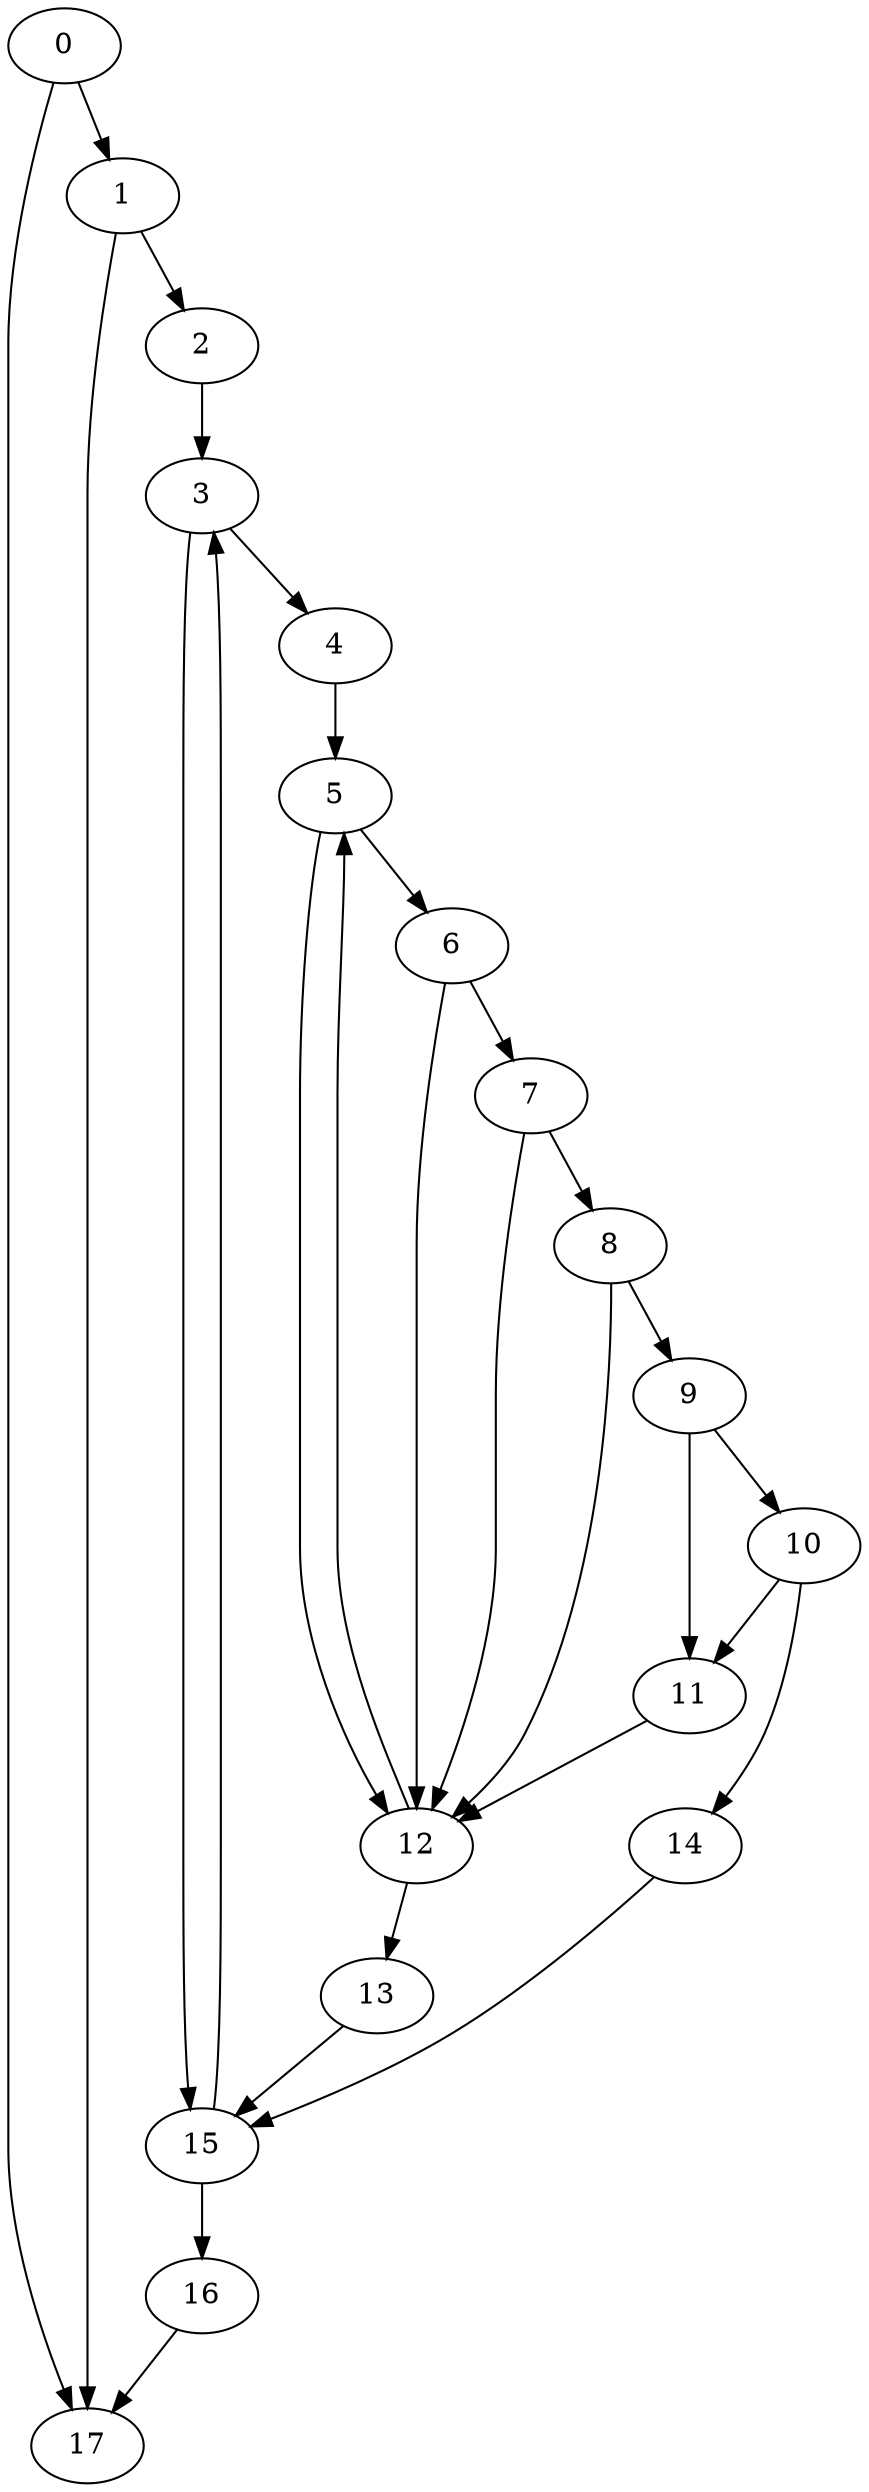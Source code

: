 digraph {
	0
	1
	2
	3
	4
	5
	6
	7
	8
	9
	10
	11
	12
	13
	14
	15
	16
	17
	8 -> 9
	0 -> 1
	2 -> 3
	15 -> 3
	12 -> 5
	4 -> 5
	7 -> 8
	9 -> 10
	7 -> 12
	8 -> 12
	11 -> 12
	5 -> 12
	6 -> 12
	12 -> 13
	3 -> 4
	9 -> 11
	10 -> 11
	10 -> 14
	1 -> 2
	5 -> 6
	6 -> 7
	3 -> 15
	13 -> 15
	14 -> 15
	15 -> 16
	16 -> 17
	0 -> 17
	1 -> 17
}
